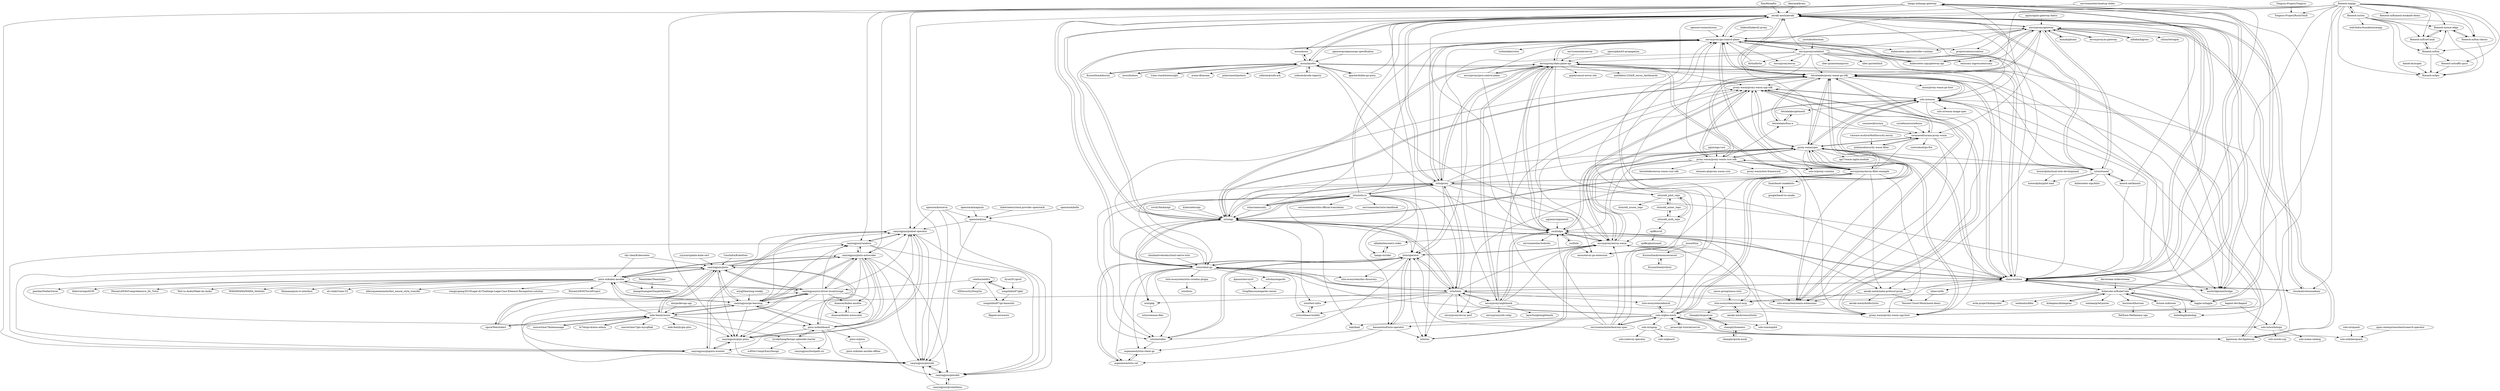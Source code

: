 digraph G {
"kubernetes/cloud-provider-openstack" -> "openstack/zun" ["e"=1]
"kumahq/kuma" -> "envoyproxy/gateway" ["e"=1]
"mosn/mosn" -> "mosn/layotto" ["e"=1]
"sofastack/sofa-registry" -> "mosn/layotto" ["e"=1]
"XiaoMi/naftis" -> "aeraki-mesh/aeraki" ["e"=1]
"fortio/fortio" -> "envoyproxy/go-control-plane" ["e"=1]
"envoyproxy/go-control-plane" -> "envoyproxy/data-plane-api"
"envoyproxy/go-control-plane" -> "tetratelabs/proxy-wasm-go-sdk"
"envoyproxy/go-control-plane" -> "envoyproxy/gateway"
"envoyproxy/go-control-plane" -> "envoyproxy/ratelimit"
"envoyproxy/go-control-plane" -> "aeraki-mesh/aeraki"
"envoyproxy/go-control-plane" -> "istio/proxy"
"envoyproxy/go-control-plane" -> "envoyproxy/envoy-filter-example"
"envoyproxy/go-control-plane" -> "istio/api"
"envoyproxy/go-control-plane" -> "kgateway-dev/kgateway" ["e"=1]
"envoyproxy/go-control-plane" -> "kubernetes-sigs/gateway-api" ["e"=1]
"envoyproxy/go-control-plane" -> "slime-io/slime"
"envoyproxy/go-control-plane" -> "kubernetes-sigs/controller-runtime" ["e"=1]
"envoyproxy/go-control-plane" -> "turbinelabs/rotor" ["e"=1]
"envoyproxy/go-control-plane" -> "envoyproxy/envoy" ["e"=1]
"envoyproxy/go-control-plane" -> "projectcontour/contour" ["e"=1]
"tetratelabs/func-e" -> "tetratelabs/getmesh"
"tetratelabs/func-e" -> "tetratelabs/proxy-wasm-go-sdk"
"tetratelabs/func-e" -> "corazawaf/coraza-proxy-wasm"
"cloudnativebooks/cloud-native-istio" -> "istio/client-go" ["e"=1]
"servicemesher/envoy" -> "envoyproxy/data-plane-api" ["e"=1]
"linkerd/linkerd2-proxy" -> "envoyproxy/go-control-plane" ["e"=1]
"kgateway-dev/kgateway" -> "solo-io/gloo-mesh" ["e"=1]
"kgateway-dev/kgateway" -> "envoyproxy/gateway" ["e"=1]
"kgateway-dev/kgateway" -> "envoyproxy/go-control-plane" ["e"=1]
"solo-io/sqoop" -> "solo-io/envoy-operator"
"solo-io/sqoop" -> "solo-io/kubesquash"
"solo-io/sqoop" -> "solo-io/glooctl"
"solo-io/sqoop" -> "kgateway-dev/kgateway" ["e"=1]
"solo-io/squash" -> "solo-io/kubesquash" ["e"=1]
"yuyicai/update-kube-cert" -> "caoyingjunz/pixiu" ["e"=1]
"solo-io/gloo-mesh" -> "kgateway-dev/kgateway" ["e"=1]
"solo-io/gloo-mesh" -> "solo-io/wasm"
"solo-io/gloo-mesh" -> "javascript-tutorial/server" ["e"=1]
"solo-io/gloo-mesh" -> "solo-io/autopilot"
"solo-io/gloo-mesh" -> "istio-ecosystem/admiral" ["e"=1]
"solo-io/gloo-mesh" -> "solo-io/workshops"
"solo-io/gloo-mesh" -> "servicemeshinterface/smi-spec" ["e"=1]
"solo-io/gloo-mesh" -> "istio/tools"
"solo-io/gloo-mesh" -> "solo-io/sqoop"
"solo-io/gloo-mesh" -> "envoyproxy/go-control-plane"
"solo-io/gloo-mesh" -> "banzaicloud/istio-operator" ["e"=1]
"solo-io/gloo-mesh" -> "envoyproxy/envoy-wasm"
"solo-io/gloo-mesh" -> "kiali/kiali" ["e"=1]
"solo-io/gloo-mesh" -> "istio/client-go"
"solo-io/gloo-mesh" -> "proxy-wasm/spec"
"istio/operator" -> "istio/installer"
"istio/operator" -> "banzaicloud/istio-operator" ["e"=1]
"istio/operator" -> "envoyproxy/envoy-wasm"
"istio/operator" -> "aspenmesh/istio-client-go"
"istio/operator" -> "istio/client-go"
"istio/operator" -> "istio/tools"
"istio/operator" -> "aspenmesh/istio-vet"
"istio/operator" -> "istio/cni"
"istio/operator" -> "istio-ecosystem/dns-discovery"
"servicemeshinterface/smi-spec" -> "cncf/udpa" ["e"=1]
"servicemeshinterface/smi-spec" -> "envoyproxy/envoy-wasm" ["e"=1]
"servicemeshinterface/smi-spec" -> "istio/operator" ["e"=1]
"servicemeshinterface/smi-spec" -> "envoyproxy/go-control-plane" ["e"=1]
"servicemeshinterface/smi-spec" -> "solo-io/gloo-mesh" ["e"=1]
"servicemeshinterface/smi-spec" -> "envoyproxy/data-plane-api" ["e"=1]
"nginx/ngx-rust" -> "proxy-wasm/proxy-wasm-rust-sdk" ["e"=1]
"servicemesher/meetup-slides" -> "aeraki-mesh/aeraki" ["e"=1]
"servicemesher/meetup-slides" -> "slime-io/slime" ["e"=1]
"aspenmesh/istio-client-go" -> "aspenmesh/istio-vet"
"istio/tools" -> "istio/api"
"istio/tools" -> "istio/operator"
"istio/tools" -> "envoyproxy/nighthawk"
"istio/tools" -> "envoyproxy/envoy-wasm"
"istio/tools" -> "istio/client-go"
"istio/tools" -> "istio/proxy"
"istio/tools" -> "istio/cni"
"istio/tools" -> "slime-io/slime"
"istio/tools" -> "envoyproxy/envoy-perf"
"istio/tools" -> "istio/release-builder"
"istio/tools" -> "istio/test-infra"
"istio/tools" -> "istio-ecosystem/wasm-extensions"
"istio/tools" -> "istio-ecosystem/admiral" ["e"=1]
"istio/tools" -> "istio/pkg"
"istio/cni" -> "envoyproxy/envoy-wasm"
"envoyproxy/java-control-plane" -> "envoyproxy/data-plane-api"
"envoyproxy/java-control-plane" -> "cncf/udpa"
"envoyproxy/java-control-plane" -> "envoyproxy/go-control-plane"
"aspenmesh/istio-vet" -> "aspenmesh/istio-client-go"
"aspenmesh/istio-vet" -> "istio/operator"
"envoyproxy/nighthawk" -> "envoyproxy/envoy-perf"
"envoyproxy/nighthawk" -> "cncf/udpa"
"envoyproxy/nighthawk" -> "istio/tools"
"envoyproxy/nighthawk" -> "envoyproxy/envoy-wasm"
"envoyproxy/nighthawk" -> "layer5io/getnighthawk" ["e"=1]
"envoyproxy/nighthawk" -> "proxy-wasm/proxy-wasm-cpp-host"
"envoyproxy/nighthawk" -> "envoyproxy/data-plane-api"
"envoyproxy/nighthawk" -> "envoyproxy/xds-relay"
"envoyproxy/nighthawk" -> "envoyproxy/go-control-plane"
"envoyproxy/nighthawk" -> "proxy-wasm/proxy-wasm-cpp-sdk"
"cncf/udpa" -> "cncf/xds"
"cncf/udpa" -> "envoyproxy/envoy-wasm"
"cncf/udpa" -> "envoyproxy/nighthawk"
"cncf/udpa" -> "alibaba/hessian2-codec"
"cncf/udpa" -> "aeraki-mesh/meta-protocol-proxy"
"cncf/udpa" -> "istio-ecosystem/consul-mcp"
"cncf/udpa" -> "proxy-wasm/spec"
"cncf/udpa" -> "envoyproxy/data-plane-api"
"cncf/udpa" -> "proxy-wasm/proxy-wasm-cpp-sdk"
"cncf/udpa" -> "servicemesher/website" ["e"=1]
"google/bazel-to-cmake" -> "lizan/bazel-cmakelists"
"vmware-archive/ModSecurity-envoy" -> "intel/modsecurity-wasm-filter" ["e"=1]
"champly/homeenv" -> "champly/mcpserver"
"champly/homeenv" -> "champly/quick-mock"
"nginxinc/nginmesh" -> "cncf/udpa" ["e"=1]
"banzaicloud/istio-operator" -> "istio/operator" ["e"=1]
"banzaicloud/istio-operator" -> "aspenmesh/istio-vet" ["e"=1]
"banzaicloud/istio-operator" -> "istio/installer" ["e"=1]
"banzaicloud/istio-operator" -> "istio/cni" ["e"=1]
"istio/installer" -> "istio/operator"
"istio/installer" -> "aspenmesh/istio-client-go"
"envoyproxy/envoy-wasm" -> "solo-io/wasm"
"envoyproxy/envoy-wasm" -> "proxy-wasm/proxy-wasm-cpp-sdk"
"envoyproxy/envoy-wasm" -> "istio/operator"
"envoyproxy/envoy-wasm" -> "istio/cni"
"envoyproxy/envoy-wasm" -> "proxy-wasm/proxy-wasm-cpp-host"
"envoyproxy/envoy-wasm" -> "proxy-wasm/spec"
"envoyproxy/envoy-wasm" -> "cncf/udpa"
"envoyproxy/envoy-wasm" -> "solo-io/autopilot"
"istio/pkg" -> "istio/common-files"
"istio-ecosystem/istio-coredns-plugin" -> "istio/bots"
"champly/quick-mock" -> "champly/homeenv"
"openstack/kolla" -> "openstack/zun" ["e"=1]
"covid19india/api" -> "istio/api" ["e"=1]
"pixiu-io/kubez-ansible" -> "caoyingjunz/csi-driver-localstorage"
"pixiu-io/kubez-ansible" -> "caoyingjunz/pixiu"
"pixiu-io/kubez-ansible" -> "caoyingjunz/pixiu-autoscaler"
"pixiu-io/kubez-ansible" -> "caoyingjunz/go-learning"
"pixiu-io/kubez-ansible" -> "WAMAWAMA/WAMA_Modules" ["e"=1]
"pixiu-io/kubez-ansible" -> "Shiinama/json-to-interface" ["e"=1]
"pixiu-io/kubez-ansible" -> "ali-vilab/Cones-V2" ["e"=1]
"pixiu-io/kubez-ansible" -> "elleryqueenhomels/fast_neural_style_transfer" ["e"=1]
"pixiu-io/kubez-ansible" -> "wangxupeng/2019Legal-AI-Challenge-Legal-Case-Element-Recognition-solution" ["e"=1]
"pixiu-io/kubez-ansible" -> "PeiranLi0930/TorchProject" ["e"=1]
"pixiu-io/kubez-ansible" -> "zhangchuangiie/SimpleMybatis"
"pixiu-io/kubez-ansible" -> "pentilm/StellarSolver" ["e"=1]
"pixiu-io/kubez-ansible" -> "libdriver/mpu9250" ["e"=1]
"pixiu-io/kubez-ansible" -> "PeiranLi0930/Comprehensive_DL_Tutor" ["e"=1]
"pixiu-io/kubez-ansible" -> "Text-to-Audio/Make-An-Audio" ["e"=1]
"openservicemesh/osm" -> "envoyproxy/go-control-plane" ["e"=1]
"kubernetes-sigs/gateway-api" -> "envoyproxy/gateway" ["e"=1]
"kubernetes-sigs/gateway-api" -> "envoyproxy/go-control-plane" ["e"=1]
"liyue201/gostl" -> "songzhibin97/gkit" ["e"=1]
"corazawaf/coraza" -> "corazawaf/coraza-proxy-wasm" ["e"=1]
"Tongsuo-Project/Tongsuo" -> "Tongsuo-Project/RustyVault" ["e"=1]
"openstack/octavia" -> "openstack/zun" ["e"=1]
"openstack/octavia" -> "caoyingjunz/pixiulib" ["e"=1]
"openstack/octavia" -> "caoyingjunz/podset-operator" ["e"=1]
"openstack/octavia" -> "caoyingjunz/pixiukit" ["e"=1]
"apache/dubbo-go-pixiu" -> "aeraki-mesh/aeraki" ["e"=1]
"apache/dubbo-go-pixiu" -> "mosn/layotto" ["e"=1]
"tetratelabs/proxy-wasm-go-sdk" -> "proxy-wasm/spec"
"tetratelabs/proxy-wasm-go-sdk" -> "proxy-wasm/proxy-wasm-rust-sdk"
"tetratelabs/proxy-wasm-go-sdk" -> "aeraki-mesh/aeraki"
"tetratelabs/proxy-wasm-go-sdk" -> "solo-io/wasm"
"tetratelabs/proxy-wasm-go-sdk" -> "corazawaf/coraza-proxy-wasm"
"tetratelabs/proxy-wasm-go-sdk" -> "istio-ecosystem/wasm-extensions"
"tetratelabs/proxy-wasm-go-sdk" -> "slime-io/slime"
"tetratelabs/proxy-wasm-go-sdk" -> "envoyproxy/go-control-plane"
"tetratelabs/proxy-wasm-go-sdk" -> "tetratelabs/func-e"
"tetratelabs/proxy-wasm-go-sdk" -> "envoyproxy/gateway"
"tetratelabs/proxy-wasm-go-sdk" -> "proxy-wasm/proxy-wasm-cpp-sdk"
"tetratelabs/proxy-wasm-go-sdk" -> "mosn/proxy-wasm-go-host"
"tetratelabs/proxy-wasm-go-sdk" -> "proxy-wasm/proxy-wasm-cpp-host"
"tetratelabs/proxy-wasm-go-sdk" -> "istio/api"
"tetratelabs/proxy-wasm-go-sdk" -> "envoyproxy/envoy-filter-example"
"solo-io/wasm" -> "envoyproxy/envoy-wasm"
"solo-io/wasm" -> "tetratelabs/proxy-wasm-go-sdk"
"solo-io/wasm" -> "solo-io/wasm-image-spec"
"solo-io/wasm" -> "proxy-wasm/spec"
"solo-io/wasm" -> "proxy-wasm/proxy-wasm-cpp-sdk"
"solo-io/wasm" -> "istio-ecosystem/wasm-extensions"
"solo-io/wasm" -> "proxy-wasm/proxy-wasm-cpp-host"
"solo-io/wasm" -> "solo-io/gloo-mesh"
"solo-io/wasm" -> "solo-io/workshops"
"solo-io/wasm" -> "tetratelabs/getmesh"
"proxy-wasm/spec" -> "tetratelabs/proxy-wasm-go-sdk"
"proxy-wasm/spec" -> "proxy-wasm/proxy-wasm-rust-sdk"
"proxy-wasm/spec" -> "proxy-wasm/proxy-wasm-cpp-host"
"proxy-wasm/spec" -> "proxy-wasm/proxy-wasm-cpp-sdk"
"proxy-wasm/spec" -> "envoyproxy/envoy-wasm"
"proxy-wasm/spec" -> "istio-ecosystem/wasm-extensions"
"proxy-wasm/spec" -> "corazawaf/coraza-proxy-wasm"
"proxy-wasm/spec" -> "solo-io/wasm"
"proxy-wasm/spec" -> "solo-io/proxy-runtime"
"proxy-wasm/spec" -> "api7/wasm-nginx-module" ["e"=1]
"proxy-wasm/spec" -> "cncf/udpa"
"proxy-wasm/spec" -> "mosn/envoy-go-extension"
"proxy-wasm/spec" -> "slime-io/slime"
"proxy-wasm/spec" -> "envoyproxy/envoy-filter-example"
"proxy-wasm/spec" -> "istio/api"
"openstack/magnum" -> "openstack/zun" ["e"=1]
"cloudnativeto/academy" -> "aeraki-mesh/aeraki" ["e"=1]
"cloudnativeto/academy" -> "slime-io/slime" ["e"=1]
"solo-io/workshops" -> "solo-io/solo-cop"
"solo-io/workshops" -> "solo-io/aoa-catalog"
"istio-ecosystem/admiral" -> "aeraki-mesh/aeraki" ["e"=1]
"istio-ecosystem/admiral" -> "solo-io/gloo-mesh" ["e"=1]
"istio/client-go" -> "istio/api"
"istio/client-go" -> "istio/operator"
"istio/client-go" -> "aspenmesh/istio-client-go"
"istio/client-go" -> "istio/pkg"
"istio/client-go" -> "istio/installer"
"istio/client-go" -> "istio-ecosystem/istio-coredns-plugin"
"istio/client-go" -> "istio/tools"
"istio/client-go" -> "istio-ecosystem/dns-discovery"
"istio/client-go" -> "tetratelabs/proxy-wasm-go-sdk"
"istio/client-go" -> "aspenmesh/istio-vet"
"istio/client-go" -> "nitishm/engarde"
"istio/client-go" -> "istio-ecosystem/wasm-extensions"
"istio/client-go" -> "slime-io/slime"
"istio/client-go" -> "aeraki-mesh/aeraki"
"istio/client-go" -> "istio/release-builder"
"proxy-wasm/proxy-wasm-rust-sdk" -> "proxy-wasm/spec"
"proxy-wasm/proxy-wasm-rust-sdk" -> "proxy-wasm/proxy-wasm-cpp-sdk"
"proxy-wasm/proxy-wasm-rust-sdk" -> "tetratelabs/proxy-wasm-go-sdk"
"proxy-wasm/proxy-wasm-rust-sdk" -> "proxy-wasm/proxy-wasm-cpp-host"
"proxy-wasm/proxy-wasm-rust-sdk" -> "istio/ztunnel"
"proxy-wasm/proxy-wasm-rust-sdk" -> "envoyproxy/envoy-wasm"
"proxy-wasm/proxy-wasm-rust-sdk" -> "istio-ecosystem/wasm-extensions"
"proxy-wasm/proxy-wasm-rust-sdk" -> "tetratelabs/envoy-wasm-rust-sdk"
"proxy-wasm/proxy-wasm-rust-sdk" -> "otomato-gh/proxy-wasm-rust"
"proxy-wasm/proxy-wasm-rust-sdk" -> "proxy-wasm/test-framework"
"proxy-wasm/proxy-wasm-rust-sdk" -> "solo-io/proxy-runtime"
"proxy-wasm/proxy-wasm-rust-sdk" -> "cncf/udpa"
"proxy-wasm/proxy-wasm-rust-sdk" -> "envoyproxy/envoy-filter-example"
"proxy-wasm/proxy-wasm-rust-sdk" -> "tetratelabs/func-e"
"proxy-wasm/proxy-wasm-rust-sdk" -> "envoyproxy/go-control-plane"
"proxy-wasm/proxy-wasm-cpp-host" -> "proxy-wasm/proxy-wasm-cpp-sdk"
"proxy-wasm/proxy-wasm-cpp-host" -> "proxy-wasm/spec"
"istio/release-builder" -> "istio/test-infra"
"proxy-wasm/proxy-wasm-cpp-sdk" -> "proxy-wasm/proxy-wasm-cpp-host"
"proxy-wasm/proxy-wasm-cpp-sdk" -> "envoyproxy/envoy-wasm"
"proxy-wasm/proxy-wasm-cpp-sdk" -> "proxy-wasm/spec"
"proxy-wasm/proxy-wasm-cpp-sdk" -> "istio-ecosystem/wasm-extensions"
"proxy-wasm/proxy-wasm-cpp-sdk" -> "proxy-wasm/proxy-wasm-rust-sdk"
"proxy-wasm/proxy-wasm-cpp-sdk" -> "solo-io/wasm"
"istio-ecosystem/wasm-extensions" -> "proxy-wasm/proxy-wasm-cpp-sdk"
"caoyingjunz/pixiukit" -> "caoyingjunz/pixiulib"
"caoyingjunz/pixiukit" -> "caoyingjunz/prometheus"
"nitishm/engarde" -> "GregHanson/engarde-viewer"
"nacos-group/nacos-istio" -> "istio-ecosystem/consul-mcp"
"champly/mcpserver" -> "champly/homeenv"
"kubecube-io/KubeCube" -> "loggie-io/loggie" ["e"=1]
"kubecube-io/KubeCube" -> "hango-io/hango-gateway"
"kubecube-io/KubeCube" -> "kubediag/kubediag"
"kubecube-io/KubeCube" -> "slime-io/slime"
"kubecube-io/KubeCube" -> "kubegems/kubegems" ["e"=1]
"kubecube-io/KubeCube" -> "weilaaa/grief-porter"
"kubecube-io/KubeCube" -> "erda-project/kubeprober" ["e"=1]
"kubecube-io/KubeCube" -> "kstone-io/kstone" ["e"=1]
"kubecube-io/KubeCube" -> "caoyingjunz/go-learning"
"kubecube-io/KubeCube" -> "horizoncd/horizon"
"kubecube-io/KubeCube" -> "weibaohui/k8m" ["e"=1]
"tkestack/kvass" -> "aeraki-mesh/aeraki" ["e"=1]
"slime-io/slime" -> "aeraki-mesh/aeraki"
"slime-io/slime" -> "hango-io/hango-gateway"
"slime-io/slime" -> "tetratelabs/proxy-wasm-go-sdk"
"slime-io/slime" -> "aeraki-mesh/meta-protocol-proxy"
"slime-io/slime" -> "istio-ecosystem/consul-mcp"
"slime-io/slime" -> "merbridge/merbridge" ["e"=1]
"slime-io/slime" -> "istio/api"
"slime-io/slime" -> "slime-io/i9s"
"slime-io/slime" -> "kubecube-io/KubeCube"
"slime-io/slime" -> "cncf/udpa"
"slime-io/slime" -> "cloudnativeto/academy" ["e"=1]
"slime-io/slime" -> "proxy-wasm/spec"
"slime-io/slime" -> "solo-io/wasm"
"slime-io/slime" -> "istio/tools"
"slime-io/slime" -> "envoyproxy/data-plane-api"
"dnsjia/devops-api" -> "aide-family/moon" ["e"=1]
"caoyingjunz/csi-driver-localstorage" -> "pixiu-io/kubez-ansible"
"caoyingjunz/csi-driver-localstorage" -> "caoyingjunz/pixiu"
"caoyingjunz/csi-driver-localstorage" -> "caoyingjunz/pixiu-autoscaler"
"caoyingjunz/csi-driver-localstorage" -> "caoyingjunz/go-learning"
"caoyingjunz/csi-driver-localstorage" -> "pixiu-io/dashboard"
"caoyingjunz/csi-driver-localstorage" -> "caoyingjunz/rainbow"
"caoyingjunz/csi-driver-localstorage" -> "aide-family/moon"
"caoyingjunz/csi-driver-localstorage" -> "duancaz/kubez-autoscaler"
"caoyingjunz/csi-driver-localstorage" -> "caoyingjunz/podset-operator"
"caoyingjunz/csi-driver-localstorage" -> "duancaz/kubez-ansible"
"caoyingjunz/csi-driver-localstorage" -> "caoyingjunz/grpc-pixiu"
"songzhibin97/gkit" -> "songzhibin97/go-baseutils"
"songzhibin97/gkit" -> "selefra/selefra"
"caoyingjunz/podset-operator" -> "caoyingjunz/pixiulib"
"caoyingjunz/podset-operator" -> "caoyingjunz/pixiukit"
"caoyingjunz/podset-operator" -> "caoyingjunz/gopixiu-eventer"
"caoyingjunz/podset-operator" -> "caoyingjunz/grpc-pixiu"
"caoyingjunz/podset-operator" -> "caoyingjunz/rainbow"
"eryajf/learning-weekly" -> "caoyingjunz/go-learning" ["e"=1]
"caoyingjunz/go-learning" -> "caoyingjunz/pixiu"
"caoyingjunz/go-learning" -> "caoyingjunz/pixiu-autoscaler"
"caoyingjunz/go-learning" -> "caoyingjunz/csi-driver-localstorage"
"caoyingjunz/go-learning" -> "pixiu-io/dashboard"
"caoyingjunz/go-learning" -> "caoyingjunz/podset-operator"
"caoyingjunz/go-learning" -> "pixiu-io/kubez-ansible"
"caoyingjunz/go-learning" -> "caoyingjunz/rainbow"
"caoyingjunz/go-learning" -> "caoyingjunz/grpc-pixiu"
"caoyingjunz/go-learning" -> "caoyingjunz/pixiulib"
"caoyingjunz/go-learning" -> "aide-family/moon"
"caoyingjunz/go-learning" -> "caoyingjunz/gopixiu-eventer"
"caoyingjunz/go-learning" -> "caoyingjunz/pixiukit"
"caoyingjunz/pixiu-autoscaler" -> "caoyingjunz/rainbow"
"caoyingjunz/pixiu-autoscaler" -> "caoyingjunz/csi-driver-localstorage"
"caoyingjunz/pixiu-autoscaler" -> "caoyingjunz/go-learning"
"caoyingjunz/pixiu-autoscaler" -> "caoyingjunz/podset-operator"
"caoyingjunz/pixiu-autoscaler" -> "duancaz/kubez-autoscaler"
"caoyingjunz/pixiu-autoscaler" -> "caoyingjunz/pixiu"
"caoyingjunz/pixiu-autoscaler" -> "duancaz/kubez-ansible"
"caoyingjunz/pixiu-autoscaler" -> "caoyingjunz/pixiulib"
"caoyingjunz/pixiu-autoscaler" -> "pixiu-io/kubez-ansible"
"caoyingjunz/pixiu-autoscaler" -> "pixiu-io/dashboard"
"caoyingjunz/pixiu-autoscaler" -> "caoyingjunz/grpc-pixiu"
"caoyingjunz/pixiu-autoscaler" -> "caoyingjunz/pixiukit"
"hango-io/hango-gateway" -> "slime-io/slime"
"hango-io/hango-gateway" -> "kubecube-io/KubeCube"
"hango-io/hango-gateway" -> "aeraki-mesh/aeraki"
"hango-io/hango-gateway" -> "caoyingjunz/pixiulib"
"hango-io/hango-gateway" -> "hango-io/rider"
"hango-io/hango-gateway" -> "caoyingjunz/podset-operator"
"hango-io/hango-gateway" -> "caoyingjunz/pixiu-autoscaler"
"hango-io/hango-gateway" -> "caoyingjunz/gopixiu-eventer"
"hango-io/hango-gateway" -> "loggie-io/loggie" ["e"=1]
"hango-io/hango-gateway" -> "caoyingjunz/grpc-pixiu"
"hango-io/hango-gateway" -> "caoyingjunz/rainbow"
"hango-io/hango-gateway" -> "kubediag/kubediag"
"hango-io/hango-gateway" -> "solo-io/wasm"
"caoyingjunz/pixiulib" -> "caoyingjunz/pixiukit"
"mosn/layotto" -> "mosn/mosn" ["e"=1]
"mosn/layotto" -> "aeraki-mesh/aeraki"
"mosn/layotto" -> "slime-io/slime"
"mosn/layotto" -> "KusionStack/kusion" ["e"=1]
"mosn/layotto" -> "cncf/udpa"
"mosn/layotto" -> "merbridge/merbridge" ["e"=1]
"mosn/layotto" -> "mosn/holmes" ["e"=1]
"mosn/layotto" -> "tetratelabs/proxy-wasm-go-sdk"
"mosn/layotto" -> "apache/dubbo-go-pixiu" ["e"=1]
"mosn/layotto" -> "sofastack/sofa-registry" ["e"=1]
"mosn/layotto" -> "traas-stack/holoinsight" ["e"=1]
"mosn/layotto" -> "arana-db/arana" ["e"=1]
"mosn/layotto" -> "polarismesh/polaris" ["e"=1]
"mosn/layotto" -> "sofastack/sofa-ark" ["e"=1]
"mosn/layotto" -> "mosn/envoy-go-extension"
"flomesh-io/pipy" -> "flomesh-io/osm-edge"
"flomesh-io/pipy" -> "flomesh-io/ztm"
"flomesh-io/pipy" -> "flomesh-io/fsm"
"flomesh-io/pipy" -> "flomesh-io/fgw"
"flomesh-io/pipy" -> "flomesh-io/fsm-classic"
"flomesh-io/pipy" -> "flomesh-io/ErieCanal"
"flomesh-io/pipy" -> "flomesh-io/traffic-guru"
"flomesh-io/pipy" -> "aeraki-mesh/aeraki"
"flomesh-io/pipy" -> "cloudnativeto/academy" ["e"=1]
"flomesh-io/pipy" -> "flomesh-io/flomesh-bookinfo-demo"
"flomesh-io/pipy" -> "Tongsuo-Project/RustyVault"
"flomesh-io/pipy" -> "proxy-wasm/spec"
"flomesh-io/pipy" -> "tetratelabs/proxy-wasm-go-sdk"
"flomesh-io/pipy" -> "slime-io/slime"
"flomesh-io/pipy" -> "merbridge/merbridge" ["e"=1]
"aeraki-mesh/aeraki" -> "slime-io/slime"
"aeraki-mesh/aeraki" -> "aeraki-mesh/meta-protocol-proxy"
"aeraki-mesh/aeraki" -> "tetratelabs/proxy-wasm-go-sdk"
"aeraki-mesh/aeraki" -> "merbridge/merbridge" ["e"=1]
"aeraki-mesh/aeraki" -> "cloudnativeto/academy" ["e"=1]
"aeraki-mesh/aeraki" -> "mosn/layotto"
"aeraki-mesh/aeraki" -> "mosn/mosn" ["e"=1]
"aeraki-mesh/aeraki" -> "envoyproxy/go-control-plane"
"aeraki-mesh/aeraki" -> "cncf/udpa"
"aeraki-mesh/aeraki" -> "istio/api"
"aeraki-mesh/aeraki" -> "istio/proxy"
"aeraki-mesh/aeraki" -> "solo-io/wasm"
"aeraki-mesh/aeraki" -> "istio/ztunnel"
"aeraki-mesh/aeraki" -> "envoyproxy/gateway"
"aeraki-mesh/aeraki" -> "istio/client-go"
"curiefense/curiefense" -> "corazawaf/coraza-proxy-wasm" ["e"=1]
"mosn/holmes" -> "mosn/layotto" ["e"=1]
"tetratelabs/getmesh" -> "tetratelabs/func-e"
"duancaz/kubez-autoscaler" -> "duancaz/kubez-ansible"
"duancaz/kubez-ansible" -> "duancaz/kubez-autoscaler"
"howardjohn/local-istio-development" -> "howardjohn/pilot-load"
"daniel-dx/ncgen" -> "flomesh-io/fgw"
"cncf/xds" -> "cncf/udpa"
"cncf/xds" -> "mosn/envoy-go-extension"
"aeraki-mesh/meta-protocol-proxy" -> "istio-ecosystem/consul-mcp"
"aeraki-mesh/meta-protocol-proxy" -> "aeraki-mesh/dubbo2istio"
"aeraki-mesh/meta-protocol-proxy" -> "Tencent-Cloud-Mesh/mesh-demo"
"djannot/envoyctl" -> "GregHanson/engarde-viewer"
"istio-ecosystem/consul-mcp" -> "champly/mcpserver"
"istio-ecosystem/consul-mcp" -> "aeraki-mesh/consul2istio"
"alibaba/hessian2-codec" -> "hango-io/rider"
"hango-io/rider" -> "alibaba/hessian2-codec"
"aeraki-mesh/consul2istio" -> "istio-ecosystem/consul-mcp"
"caoyingjunz/prometheus" -> "caoyingjunz/pixiukit"
"caoyingjunz/prometheus" -> "caoyingjunz/pixiulib"
"cby-chen/Kubernetes" -> "pixiu-io/kubez-ansible" ["e"=1]
"cby-chen/Kubernetes" -> "caoyingjunz/pixiu" ["e"=1]
"envoyproxy/gateway" -> "kubernetes-sigs/gateway-api" ["e"=1]
"envoyproxy/gateway" -> "envoyproxy/go-control-plane"
"envoyproxy/gateway" -> "tetratelabs/proxy-wasm-go-sdk"
"envoyproxy/gateway" -> "envoyproxy/ai-gateway" ["e"=1]
"envoyproxy/gateway" -> "kgateway-dev/kgateway" ["e"=1]
"envoyproxy/gateway" -> "aeraki-mesh/aeraki"
"envoyproxy/gateway" -> "istio/ztunnel"
"envoyproxy/gateway" -> "projectcontour/contour" ["e"=1]
"envoyproxy/gateway" -> "kumahq/kuma" ["e"=1]
"envoyproxy/gateway" -> "merbridge/merbridge" ["e"=1]
"envoyproxy/gateway" -> "alibaba/higress" ["e"=1]
"envoyproxy/gateway" -> "kubernetes-sigs/controller-runtime" ["e"=1]
"envoyproxy/gateway" -> "emissary-ingress/emissary" ["e"=1]
"envoyproxy/gateway" -> "corazawaf/coraza-proxy-wasm"
"envoyproxy/gateway" -> "cilium/tetragon" ["e"=1]
"opensergo/opensergo-specification" -> "mosn/layotto" ["e"=1]
"loggie-io/loggie" -> "kubecube-io/KubeCube" ["e"=1]
"loggie-io/loggie" -> "slime-io/slime" ["e"=1]
"loggie-io/loggie" -> "hango-io/hango-gateway" ["e"=1]
"kstone-io/kstone" -> "kubediag/kubediag" ["e"=1]
"kstone-io/kstone" -> "kubecube-io/KubeCube" ["e"=1]
"devstream-io/devstream" -> "kubecube-io/KubeCube" ["e"=1]
"nginx/nginx-gateway-fabric" -> "envoyproxy/gateway" ["e"=1]
"kubegems/kubegems" -> "kubecube-io/KubeCube" ["e"=1]
"horizoncd/horizon" -> "NetEase-Media/easy-ngo" ["e"=1]
"caoyingjunz/rainbow" -> "caoyingjunz/pixiulib"
"caoyingjunz/rainbow" -> "caoyingjunz/podset-operator"
"caoyingjunz/rainbow" -> "caoyingjunz/pixiu-autoscaler"
"caoyingjunz/rainbow" -> "caoyingjunz/pixiukit"
"caoyingjunz/rainbow" -> "caoyingjunz/gopixiu-eventer"
"caoyingjunz/gopixiu-eventer" -> "caoyingjunz/grpc-pixiu"
"caoyingjunz/gopixiu-eventer" -> "caoyingjunz/pixiulib"
"caoyingjunz/gopixiu-eventer" -> "caoyingjunz/podset-operator"
"KusionStack/kusion" -> "mosn/layotto" ["e"=1]
"merbridge/merbridge" -> "aeraki-mesh/aeraki" ["e"=1]
"flomesh-io/fsm-classic" -> "flomesh-io/osm-edge"
"flomesh-io/fsm-classic" -> "flomesh-io/fgw"
"flomesh-io/osm-edge" -> "flomesh-io/fsm-classic"
"flomesh-io/osm-edge" -> "flomesh-io/ErieCanal"
"flomesh-io/osm-edge" -> "flomesh-io/fgw"
"corazawaf/coraza-proxy-wasm" -> "intel/modsecurity-wasm-filter"
"corazawaf/coraza-proxy-wasm" -> "tetratelabs/proxy-wasm-go-sdk"
"corazawaf/coraza-proxy-wasm" -> "istio-ecosystem/wasm-extensions"
"corazawaf/coraza-proxy-wasm" -> "proxy-wasm/spec"
"corazawaf/coraza-proxy-wasm" -> "proxy-wasm/proxy-wasm-cpp-host"
"corazawaf/coraza-proxy-wasm" -> "proxy-wasm/proxy-wasm-cpp-sdk"
"corazawaf/coraza-proxy-wasm" -> "coreruleset/go-ftw" ["e"=1]
"intel/modsecurity-wasm-filter" -> "corazawaf/coraza-proxy-wasm"
"alibaba/higress" -> "envoyproxy/gateway" ["e"=1]
"caoyingjunz/pixiu" -> "caoyingjunz/csi-driver-localstorage"
"caoyingjunz/pixiu" -> "pixiu-io/kubez-ansible"
"caoyingjunz/pixiu" -> "caoyingjunz/go-learning"
"caoyingjunz/pixiu" -> "caoyingjunz/pixiu-autoscaler"
"caoyingjunz/pixiu" -> "pixiu-io/dashboard"
"caoyingjunz/pixiu" -> "caoyingjunz/rainbow"
"caoyingjunz/pixiu" -> "aide-family/moon"
"caoyingjunz/pixiu" -> "caoyingjunz/podset-operator"
"caoyingjunz/pixiu" -> "caoyingjunz/grpc-pixiu"
"caoyingjunz/pixiu" -> "opsre/WatchAlert" ["e"=1]
"caoyingjunz/pixiu" -> "caoyingjunz/gopixiu-eventer"
"noovertime7/kubemanage" -> "aide-family/moon" ["e"=1]
"noovertime7/kubemanage" -> "caoyingjunz/pixiu" ["e"=1]
"youtube/doorman" -> "envoyproxy/ratelimit" ["e"=1]
"istio/ztunnel" -> "proxy-wasm/proxy-wasm-rust-sdk"
"istio/ztunnel" -> "howardjohn/pilot-load"
"istio/ztunnel" -> "tetratelabs/proxy-wasm-go-sdk"
"istio/ztunnel" -> "merbridge/merbridge" ["e"=1]
"istio/ztunnel" -> "aeraki-mesh/aeraki"
"istio/ztunnel" -> "kmesh-net/kmesh" ["e"=1]
"istio/ztunnel" -> "envoyproxy/gateway"
"istio/ztunnel" -> "slime-io/slime"
"istio/ztunnel" -> "proxy-wasm/spec"
"istio/ztunnel" -> "kubernetes-sigs/blixt" ["e"=1]
"istio/ztunnel" -> "solo-io/wasm"
"pixiu-io/dashboard" -> "caoyingjunz/grpc-pixiu"
"pixiu-io/dashboard" -> "caoyingjunz/pixiu"
"pixiu-io/dashboard" -> "caoyingjunz/gopixiu-eventer"
"pixiu-io/dashboard" -> "caoyingjunz/hostpath-csi"
"pixiu-io/dashboard" -> "caoyingjunz/go-learning"
"pixiu-io/dashboard" -> "caoyingjunz/podset-operator"
"pixiu-io/dashboard" -> "tyvekzhang/fastapi-sqlmodel-starter"
"pixiu-io/dashboard" -> "caoyingjunz/pixiulib"
"pixiu-io/dashboard" -> "pixiu-io/pixiu"
"pixiu-io/dashboard" -> "caoyingjunz/pixiu-autoscaler"
"caoyingjunz/grpc-pixiu" -> "caoyingjunz/gopixiu-eventer"
"caoyingjunz/grpc-pixiu" -> "caoyingjunz/pixiulib"
"caoyingjunz/grpc-pixiu" -> "caoyingjunz/podset-operator"
"traas-stack/holoinsight" -> "mosn/layotto" ["e"=1]
"flomesh-io/ErieCanal" -> "flomesh-io/osm-edge"
"flomesh-io/ErieCanal" -> "flomesh-io/fsm"
"openstack/zun" -> "caoyingjunz/pixiukit"
"openstack/zun" -> "caoyingjunz/pixiulib"
"openstack/zun" -> "caoyingjunz/podset-operator"
"songzhibin97/go-baseutils" -> "flipped-aurora/ws"
"slime-io/i9s" -> "Tencent-Cloud-Mesh/mesh-demo"
"flomesh-io/traffic-guru" -> "flomesh-io/fgw"
"aide-family/moon" -> "caoyingjunz/pixiu"
"aide-family/moon" -> "caoyingjunz/csi-driver-localstorage"
"aide-family/moon" -> "opsre/WatchAlert" ["e"=1]
"aide-family/moon" -> "caoyingjunz/go-learning"
"aide-family/moon" -> "aide-family/gin-plus"
"aide-family/moon" -> "pixiu-io/dashboard"
"aide-family/moon" -> "tyvekzhang/fastapi-sqlmodel-starter"
"aide-family/moon" -> "noovertime7/kubemanage" ["e"=1]
"aide-family/moon" -> "pixiu-io/kubez-ansible"
"aide-family/moon" -> "tx7do/go-kratos-admin" ["e"=1]
"aide-family/moon" -> "noovertime7/gin-mysqlbak" ["e"=1]
"aide-family/moon" -> "caoyingjunz/grpc-pixiu"
"javascript-tutorial/server" -> "solo-io/gloo-mesh" ["e"=1]
"selefra/selefra" -> "selefra/selefra"
"selefra/selefra" -> "songzhibin97/gkit"
"selefra/selefra" -> "songzhibin97/go-baseutils"
"selefra/selefra" -> "caoyingjunz/csi-driver-localstorage"
"selefra/selefra" -> "HXSecurity/DongTai" ["e"=1]
"kmesh-net/kmesh" -> "istio/ztunnel" ["e"=1]
"kmesh-net/kmesh" -> "slime-io/slime" ["e"=1]
"kmesh-net/kmesh" -> "aeraki-mesh/aeraki" ["e"=1]
"openzipkin/b3-propagation" -> "envoyproxy/data-plane-api" ["e"=1]
"tx7do/go-kratos-admin" -> "aide-family/moon" ["e"=1]
"pixiu-io/pixiu" -> "pixiu-io/kubez-ansible-offline"
"flomesh-io/fsm" -> "flomesh-io/fgw"
"flomesh-io/fsm" -> "flomesh-io/osm-edge"
"flomesh-io/fsm" -> "flomesh-io/ErieCanal"
"flomesh-io/fsm" -> "flomesh-io/traffic-guru"
"KusionStack/rollout" -> "KusionStack/resourceconsist"
"Teamlinker/Teamlinker" -> "zhangchuangiie/SimpleMybatis" ["e"=1]
"opsre/WatchAlert" -> "aide-family/moon" ["e"=1]
"opsre/WatchAlert" -> "caoyingjunz/pixiu" ["e"=1]
"opsre/WatchAlert" -> "caoyingjunz/csi-driver-localstorage" ["e"=1]
"istio/proxy" -> "istio/api"
"istio/proxy" -> "envoyproxy/data-plane-api"
"istio/proxy" -> "envoyproxy/envoy-filter-example"
"istio/proxy" -> "envoyproxy/go-control-plane"
"istio/proxy" -> "istio/tools"
"istio/proxy" -> "aeraki-mesh/aeraki"
"istio/proxy" -> "istio/istio.io"
"istio/proxy" -> "envoyproxy/envoy-wasm"
"istio/proxy" -> "istio/client-go"
"istio/proxy" -> "istio/operator"
"istio/proxy" -> "proxy-wasm/proxy-wasm-cpp-sdk"
"istio/proxy" -> "istio/installer"
"istio/proxy" -> "proxy-wasm/spec"
"istio/proxy" -> "slime-io/slime"
"istio/proxy" -> "istio/old_pilot_repo"
"upmc-enterprises/elasticsearch-operator" -> "solo-io/kubesquash" ["e"=1]
"mosn/htnn" -> "mosn/envoy-go-extension"
"mosn/htnn" -> "KusionStack/resourceconsist"
"istio/api" -> "istio/proxy"
"istio/api" -> "istio/client-go"
"istio/api" -> "envoyproxy/data-plane-api"
"istio/api" -> "istio/tools"
"istio/api" -> "istio/istio.io"
"istio/api" -> "slime-io/slime"
"istio/api" -> "istio/installer"
"istio/api" -> "istio/operator"
"istio/api" -> "cncf/udpa"
"istio/api" -> "aeraki-mesh/aeraki"
"istio/api" -> "tetratelabs/proxy-wasm-go-sdk"
"istio/api" -> "envoyproxy/envoy-filter-example"
"istio/api" -> "istio/test-infra"
"istio/api" -> "envoyproxy/go-control-plane"
"istio/api" -> "istio/pkg"
"flomesh-io/ztm" -> "flomesh-io/pipy"
"flomesh-io/ztm" -> "flomesh-io/fsm-classic"
"flomesh-io/ztm" -> "flomesh-io/fsm"
"flomesh-io/ztm" -> "web3infra-foundation/mega"
"flomesh-io/ztm" -> "flomesh-io/fgw"
"flomesh-io/ztm" -> "flomesh-io/osm-edge"
"flomesh-io/ztm" -> "flomesh-io/ErieCanal"
"istio/test-infra" -> "istio/release-builder"
"tyvekzhang/fastapi-sqlmodel-starter" -> "pixiu-io/dashboard"
"tyvekzhang/fastapi-sqlmodel-starter" -> "scRNA-Compt/EasyDesign"
"tyvekzhang/fastapi-sqlmodel-starter" -> "caoyingjunz/hostpath-csi"
"istio/old_pilot_repo" -> "istio/old_mixer_repo"
"istio/old_pilot_repo" -> "istio/old_auth_repo"
"istio/old_pilot_repo" -> "istio/old_issues_repo"
"istio/old_mixer_repo" -> "istio/old_pilot_repo"
"istio/old_mixer_repo" -> "istio/old_auth_repo"
"KusionStack/resourceconsist" -> "KusionStack/rollout"
"envoyproxy/ratelimit" -> "envoyproxy/go-control-plane"
"envoyproxy/ratelimit" -> "aeraki-mesh/aeraki"
"envoyproxy/ratelimit" -> "envoyproxy/data-plane-api"
"envoyproxy/ratelimit" -> "tetratelabs/proxy-wasm-go-sdk"
"envoyproxy/ratelimit" -> "envoyproxy/gateway"
"envoyproxy/ratelimit" -> "emissary-ingress/emissary" ["e"=1]
"envoyproxy/ratelimit" -> "fortio/fortio" ["e"=1]
"envoyproxy/ratelimit" -> "uber-go/automaxprocs" ["e"=1]
"envoyproxy/ratelimit" -> "kgateway-dev/kgateway" ["e"=1]
"envoyproxy/ratelimit" -> "envoyproxy/envoy" ["e"=1]
"envoyproxy/ratelimit" -> "kubernetes-sigs/gateway-api" ["e"=1]
"envoyproxy/ratelimit" -> "uber-go/ratelimit" ["e"=1]
"envoyproxy/ratelimit" -> "istio/proxy"
"envoyproxy/ratelimit" -> "servicemeshinterface/smi-spec" ["e"=1]
"envoyproxy/ratelimit" -> "slime-io/slime"
"istio/istio.io" -> "istio/api"
"istio/istio.io" -> "istio/proxy"
"istio/istio.io" -> "istio/operator"
"istio/istio.io" -> "kiali/kiali" ["e"=1]
"istio/istio.io" -> "istio/tools"
"istio/istio.io" -> "istio/client-go"
"istio/istio.io" -> "istio/community" ["e"=1]
"istio/istio.io" -> "istio/installer"
"istio/istio.io" -> "servicemesher/istio-official-translation" ["e"=1]
"istio/istio.io" -> "servicemesher/istio-handbook" ["e"=1]
"istio/istio.io" -> "banzaicloud/istio-operator" ["e"=1]
"istio/istio.io" -> "merbridge/merbridge" ["e"=1]
"istio/istio.io" -> "envoyproxy/go-control-plane"
"istio/istio.io" -> "aeraki-mesh/aeraki"
"istio/istio.io" -> "istio/cni"
"istio/old_auth_repo" -> "istio/old_pilot_repo"
"istio/old_auth_repo" -> "istio/old_mixer_repo"
"istio/old_auth_repo" -> "spiffe/svid"
"CassInfra/KubeDoor" -> "caoyingjunz/pixiu" ["e"=1]
"envoyproxy/ai-gateway" -> "envoyproxy/gateway" ["e"=1]
"lizan/bazel-cmakelists" -> "google/bazel-to-cmake"
"envoyproxy/envoy-filter-example" -> "envoyproxy/envoy-perf"
"envoyproxy/envoy-filter-example" -> "proxy-wasm/proxy-wasm-cpp-host"
"envoyproxy/envoy-filter-example" -> "envoyproxy/data-plane-api"
"envoyproxy/envoy-filter-example" -> "proxy-wasm/proxy-wasm-cpp-sdk"
"envoyproxy/envoy-filter-example" -> "istio-ecosystem/wasm-extensions"
"envoyproxy/envoy-filter-example" -> "istio/proxy"
"envoyproxy/envoy-filter-example" -> "lizan/bazel-cmakelists"
"envoyproxy/envoy-filter-example" -> "aeraki-mesh/meta-protocol-proxy"
"envoyproxy/envoy-filter-example" -> "tetratelabs/proxy-wasm-go-sdk"
"envoyproxy/envoy-filter-example" -> "istio/api"
"envoyproxy/envoy-filter-example" -> "proxy-wasm/spec"
"envoyproxy/envoy-filter-example" -> "envoyproxy/go-control-plane"
"envoyproxy/envoy-filter-example" -> "corazawaf/coraza-proxy-wasm"
"istio/community" -> "istio/istio.io" ["e"=1]
"istio/community" -> "istio/proxy" ["e"=1]
"istio/community" -> "istio/api" ["e"=1]
"istio/community" -> "envoyproxy/go-control-plane" ["e"=1]
"kubernetes/api" -> "istio/api" ["e"=1]
"envoyproxy/data-plane-api" -> "envoyproxy/go-control-plane"
"envoyproxy/data-plane-api" -> "istio/api"
"envoyproxy/data-plane-api" -> "envoyproxy/java-control-plane"
"envoyproxy/data-plane-api" -> "istio/proxy"
"envoyproxy/data-plane-api" -> "envoyproxy/envoy-filter-example"
"envoyproxy/data-plane-api" -> "cncf/udpa"
"envoyproxy/data-plane-api" -> "envoyproxy/envoy-wasm"
"envoyproxy/data-plane-api" -> "slime-io/slime"
"envoyproxy/data-plane-api" -> "proxy-wasm/proxy-wasm-cpp-sdk"
"envoyproxy/data-plane-api" -> "gojek/consul-envoy-xds" ["e"=1]
"envoyproxy/data-plane-api" -> "envoyproxy/nighthawk"
"envoyproxy/data-plane-api" -> "tetratelabs/proxy-wasm-go-sdk"
"envoyproxy/data-plane-api" -> "istio/operator"
"envoyproxy/data-plane-api" -> "mattklein123/lyft_envoy_dashboards"
"envoyproxy/data-plane-api" -> "istio/old_pilot_repo"
"kagent-dev/kagent" -> "solo-io/gloo-mesh" ["e"=1]
"kagent-dev/kagent" -> "solo-io/workshops" ["e"=1]
"spiffe/svid" -> "spiffe/ghostunnel"
"kubernetes/cloud-provider-openstack" ["l"="1.194,15.042", "c"=857]
"openstack/zun" ["l"="6.335,-11.081"]
"kumahq/kuma" ["l"="7.93,-8.97", "c"=14]
"envoyproxy/gateway" ["l"="6.518,-10.886"]
"mosn/mosn" ["l"="3.387,-8.626", "c"=0]
"mosn/layotto" ["l"="6.425,-10.958"]
"sofastack/sofa-registry" ["l"="-3.13,11.991", "c"=15]
"XiaoMi/naftis" ["l"="8.005,-9.48", "c"=14]
"aeraki-mesh/aeraki" ["l"="6.469,-10.924"]
"fortio/fortio" ["l"="7.877,-8.987", "c"=14]
"envoyproxy/go-control-plane" ["l"="6.458,-10.905"]
"envoyproxy/data-plane-api" ["l"="6.435,-10.911"]
"tetratelabs/proxy-wasm-go-sdk" ["l"="6.501,-10.926"]
"envoyproxy/ratelimit" ["l"="6.413,-10.883"]
"istio/proxy" ["l"="6.452,-10.882"]
"envoyproxy/envoy-filter-example" ["l"="6.475,-10.942"]
"istio/api" ["l"="6.474,-10.894"]
"kgateway-dev/kgateway" ["l"="7.972,-8.893", "c"=14]
"kubernetes-sigs/gateway-api" ["l"="7.978,-9.201", "c"=14]
"slime-io/slime" ["l"="6.455,-10.946"]
"kubernetes-sigs/controller-runtime" ["l"="7.995,-9.18", "c"=14]
"turbinelabs/rotor" ["l"="41.563,35.674", "c"=51]
"envoyproxy/envoy" ["l"="8.346,-8.537", "c"=14]
"projectcontour/contour" ["l"="7.945,-8.942", "c"=14]
"tetratelabs/func-e" ["l"="6.559,-10.957"]
"tetratelabs/getmesh" ["l"="6.584,-10.964"]
"corazawaf/coraza-proxy-wasm" ["l"="6.526,-10.957"]
"cloudnativebooks/cloud-native-istio" ["l"="8.052,-9.693", "c"=14]
"istio/client-go" ["l"="6.495,-10.869"]
"servicemesher/envoy" ["l"="8.03,-9.659", "c"=14]
"linkerd/linkerd2-proxy" ["l"="-10.136,-6.193", "c"=5]
"solo-io/gloo-mesh" ["l"="6.554,-10.89"]
"solo-io/sqoop" ["l"="6.656,-10.826"]
"solo-io/envoy-operator" ["l"="6.675,-10.786"]
"solo-io/kubesquash" ["l"="6.706,-10.809"]
"solo-io/glooctl" ["l"="6.685,-10.833"]
"solo-io/squash" ["l"="7.813,-8.86", "c"=14]
"yuyicai/update-kube-cert" ["l"="8.873,-5.525", "c"=278]
"caoyingjunz/pixiu" ["l"="6.281,-11.036"]
"solo-io/wasm" ["l"="6.519,-10.939"]
"javascript-tutorial/server" ["l"="-43.955,24.776", "c"=158]
"solo-io/autopilot" ["l"="6.566,-10.862"]
"istio-ecosystem/admiral" ["l"="7.462,-9.708", "c"=14]
"solo-io/workshops" ["l"="6.596,-10.9"]
"servicemeshinterface/smi-spec" ["l"="8.01,-9.059", "c"=14]
"istio/tools" ["l"="6.486,-10.885"]
"banzaicloud/istio-operator" ["l"="7.68,-9.383", "c"=14]
"envoyproxy/envoy-wasm" ["l"="6.491,-10.907"]
"kiali/kiali" ["l"="7.969,-8.926", "c"=14]
"proxy-wasm/spec" ["l"="6.503,-10.949"]
"istio/operator" ["l"="6.481,-10.853"]
"istio/installer" ["l"="6.469,-10.836"]
"aspenmesh/istio-client-go" ["l"="6.489,-10.825"]
"aspenmesh/istio-vet" ["l"="6.501,-10.812"]
"istio/cni" ["l"="6.472,-10.865"]
"istio-ecosystem/dns-discovery" ["l"="6.476,-10.814"]
"cncf/udpa" ["l"="6.462,-10.958"]
"nginx/ngx-rust" ["l"="-20.874,-21.484", "c"=245]
"proxy-wasm/proxy-wasm-rust-sdk" ["l"="6.535,-10.932"]
"servicemesher/meetup-slides" ["l"="8.04,-9.641", "c"=14]
"envoyproxy/nighthawk" ["l"="6.441,-10.933"]
"envoyproxy/envoy-perf" ["l"="6.475,-10.971"]
"istio/release-builder" ["l"="6.518,-10.837"]
"istio/test-infra" ["l"="6.502,-10.843"]
"istio-ecosystem/wasm-extensions" ["l"="6.519,-10.919"]
"istio/pkg" ["l"="6.518,-10.854"]
"envoyproxy/java-control-plane" ["l"="6.403,-10.928"]
"layer5io/getnighthawk" ["l"="30.691,-24.973", "c"=523]
"proxy-wasm/proxy-wasm-cpp-host" ["l"="6.492,-10.957"]
"envoyproxy/xds-relay" ["l"="6.369,-10.929"]
"proxy-wasm/proxy-wasm-cpp-sdk" ["l"="6.491,-10.937"]
"cncf/xds" ["l"="6.452,-11.006"]
"alibaba/hessian2-codec" ["l"="6.434,-11.017"]
"aeraki-mesh/meta-protocol-proxy" ["l"="6.455,-10.982"]
"istio-ecosystem/consul-mcp" ["l"="6.476,-11.01"]
"servicemesher/website" ["l"="8.063,-9.752", "c"=14]
"google/bazel-to-cmake" ["l"="6.464,-11.086"]
"lizan/bazel-cmakelists" ["l"="6.465,-11.047"]
"vmware-archive/ModSecurity-envoy" ["l"="-21.129,-21.767", "c"=245]
"intel/modsecurity-wasm-filter" ["l"="6.552,-10.981"]
"champly/homeenv" ["l"="6.498,-11.086"]
"champly/mcpserver" ["l"="6.491,-11.061"]
"champly/quick-mock" ["l"="6.503,-11.106"]
"nginxinc/nginmesh" ["l"="8.475,-9.019", "c"=14]
"istio/common-files" ["l"="6.545,-10.823"]
"istio-ecosystem/istio-coredns-plugin" ["l"="6.526,-10.805"]
"istio/bots" ["l"="6.535,-10.776"]
"openstack/kolla" ["l"="1.266,15.105", "c"=857]
"covid19india/api" ["l"="29.643,-26.87", "c"=73]
"pixiu-io/kubez-ansible" ["l"="6.245,-11.07"]
"caoyingjunz/csi-driver-localstorage" ["l"="6.274,-11.063"]
"caoyingjunz/pixiu-autoscaler" ["l"="6.304,-11.06"]
"caoyingjunz/go-learning" ["l"="6.296,-11.046"]
"WAMAWAMA/WAMA_Modules" ["l"="50.686,2.887", "c"=85]
"Shiinama/json-to-interface" ["l"="49.95,3.231", "c"=941]
"ali-vilab/Cones-V2" ["l"="50.691,2.975", "c"=85]
"elleryqueenhomels/fast_neural_style_transfer" ["l"="50.698,2.899", "c"=85]
"wangxupeng/2019Legal-AI-Challenge-Legal-Case-Element-Recognition-solution" ["l"="50.747,2.974", "c"=85]
"PeiranLi0930/TorchProject" ["l"="50.651,2.959", "c"=85]
"zhangchuangiie/SimpleMybatis" ["l"="6.193,-11.12"]
"pentilm/StellarSolver" ["l"="50.703,2.88", "c"=85]
"libdriver/mpu9250" ["l"="49.988,3.245", "c"=941]
"PeiranLi0930/Comprehensive_DL_Tutor" ["l"="50.832,2.815", "c"=85]
"Text-to-Audio/Make-An-Audio" ["l"="50.744,2.954", "c"=85]
"openservicemesh/osm" ["l"="7.923,-9.075", "c"=14]
"liyue201/gostl" ["l"="3.96,-8.498", "c"=0]
"songzhibin97/gkit" ["l"="6.159,-11.063"]
"corazawaf/coraza" ["l"="-20.992,-21.679", "c"=245]
"Tongsuo-Project/Tongsuo" ["l"="-22.321,14.499", "c"=412]
"Tongsuo-Project/RustyVault" ["l"="6.579,-11.085"]
"openstack/octavia" ["l"="1.343,15.146", "c"=857]
"caoyingjunz/pixiulib" ["l"="6.329,-11.047"]
"caoyingjunz/podset-operator" ["l"="6.318,-11.049"]
"caoyingjunz/pixiukit" ["l"="6.323,-11.061"]
"apache/dubbo-go-pixiu" ["l"="-3.835,12.415", "c"=15]
"mosn/proxy-wasm-go-host" ["l"="6.545,-10.861"]
"solo-io/wasm-image-spec" ["l"="6.536,-10.982"]
"solo-io/proxy-runtime" ["l"="6.563,-10.935"]
"api7/wasm-nginx-module" ["l"="-20.712,-21.413", "c"=245]
"mosn/envoy-go-extension" ["l"="6.423,-10.982"]
"openstack/magnum" ["l"="1.333,15.16", "c"=857]
"cloudnativeto/academy" ["l"="8.069,-9.529", "c"=14]
"solo-io/solo-cop" ["l"="6.625,-10.883"]
"solo-io/aoa-catalog" ["l"="6.63,-10.9"]
"nitishm/engarde" ["l"="6.516,-10.983"]
"istio/ztunnel" ["l"="6.509,-10.907"]
"tetratelabs/envoy-wasm-rust-sdk" ["l"="6.598,-10.926"]
"otomato-gh/proxy-wasm-rust" ["l"="6.586,-10.937"]
"proxy-wasm/test-framework" ["l"="6.573,-10.919"]
"caoyingjunz/prometheus" ["l"="6.342,-11.064"]
"GregHanson/engarde-viewer" ["l"="6.527,-11.031"]
"nacos-group/nacos-istio" ["l"="6.498,-11.045"]
"kubecube-io/KubeCube" ["l"="6.39,-11.025"]
"loggie-io/loggie" ["l"="7.955,-9.408", "c"=14]
"hango-io/hango-gateway" ["l"="6.377,-11.003"]
"kubediag/kubediag" ["l"="6.36,-11.033"]
"kubegems/kubegems" ["l"="8.689,-5.574", "c"=278]
"weilaaa/grief-porter" ["l"="6.389,-11.053"]
"erda-project/kubeprober" ["l"="8.137,-9.541", "c"=14]
"kstone-io/kstone" ["l"="8.04,-9.377", "c"=14]
"horizoncd/horizon" ["l"="6.393,-11.088"]
"weibaohui/k8m" ["l"="8.699,-5.686", "c"=278]
"tkestack/kvass" ["l"="8.023,-9.381", "c"=14]
"merbridge/merbridge" ["l"="7.762,-9.529", "c"=14]
"slime-io/i9s" ["l"="6.438,-10.982"]
"dnsjia/devops-api" ["l"="8.818,-5.727", "c"=278]
"aide-family/moon" ["l"="6.261,-11.043"]
"pixiu-io/dashboard" ["l"="6.292,-11.067"]
"caoyingjunz/rainbow" ["l"="6.318,-11.038"]
"duancaz/kubez-autoscaler" ["l"="6.304,-11.092"]
"duancaz/kubez-ansible" ["l"="6.288,-11.091"]
"caoyingjunz/grpc-pixiu" ["l"="6.306,-11.035"]
"songzhibin97/go-baseutils" ["l"="6.165,-11.042"]
"selefra/selefra" ["l"="6.193,-11.057"]
"caoyingjunz/gopixiu-eventer" ["l"="6.321,-11.029"]
"eryajf/learning-weekly" ["l"="8.665,-5.611", "c"=278]
"hango-io/rider" ["l"="6.413,-11.029"]
"KusionStack/kusion" ["l"="7.707,-9.338", "c"=14]
"mosn/holmes" ["l"="3.522,-8.629", "c"=0]
"traas-stack/holoinsight" ["l"="8.171,-9.888", "c"=14]
"arana-db/arana" ["l"="-3.917,12.539", "c"=15]
"polarismesh/polaris" ["l"="3.268,-8.601", "c"=0]
"sofastack/sofa-ark" ["l"="-3.149,11.921", "c"=15]
"flomesh-io/pipy" ["l"="6.562,-11.011"]
"flomesh-io/osm-edge" ["l"="6.586,-11.036"]
"flomesh-io/ztm" ["l"="6.617,-11.045"]
"flomesh-io/fsm" ["l"="6.608,-11.021"]
"flomesh-io/fgw" ["l"="6.598,-11.042"]
"flomesh-io/fsm-classic" ["l"="6.586,-11.052"]
"flomesh-io/ErieCanal" ["l"="6.598,-11.029"]
"flomesh-io/traffic-guru" ["l"="6.59,-11.018"]
"flomesh-io/flomesh-bookinfo-demo" ["l"="6.594,-11.001"]
"curiefense/curiefense" ["l"="-21.098,-21.734", "c"=245]
"howardjohn/local-istio-development" ["l"="6.381,-10.832"]
"howardjohn/pilot-load" ["l"="6.425,-10.844"]
"daniel-dx/ncgen" ["l"="6.618,-11.072"]
"aeraki-mesh/dubbo2istio" ["l"="6.423,-11.007"]
"Tencent-Cloud-Mesh/mesh-demo" ["l"="6.435,-10.999"]
"djannot/envoyctl" ["l"="6.535,-11.061"]
"aeraki-mesh/consul2istio" ["l"="6.484,-11.031"]
"cby-chen/Kubernetes" ["l"="8.902,-5.529", "c"=278]
"envoyproxy/ai-gateway" ["l"="7.856,-9.652", "c"=14]
"alibaba/higress" ["l"="7.931,-9.457", "c"=14]
"emissary-ingress/emissary" ["l"="7.983,-8.863", "c"=14]
"cilium/tetragon" ["l"="7.252,-6.312", "c"=335]
"opensergo/opensergo-specification" ["l"="-3.593,11.735", "c"=15]
"devstream-io/devstream" ["l"="7.921,-9.501", "c"=14]
"nginx/nginx-gateway-fabric" ["l"="8.426,-9.252", "c"=14]
"NetEase-Media/easy-ngo" ["l"="50.61,3.057", "c"=85]
"coreruleset/go-ftw" ["l"="-21.17,-21.651", "c"=245]
"opsre/WatchAlert" ["l"="8.747,-5.617", "c"=278]
"noovertime7/kubemanage" ["l"="8.729,-5.649", "c"=278]
"youtube/doorman" ["l"="3.91,-8.25", "c"=0]
"kmesh-net/kmesh" ["l"="8.023,-9.531", "c"=14]
"kubernetes-sigs/blixt" ["l"="7.87,-9.531", "c"=14]
"caoyingjunz/hostpath-csi" ["l"="6.277,-11.102"]
"tyvekzhang/fastapi-sqlmodel-starter" ["l"="6.268,-11.086"]
"pixiu-io/pixiu" ["l"="6.289,-11.116"]
"flipped-aurora/ws" ["l"="6.143,-11.031"]
"aide-family/gin-plus" ["l"="6.233,-11.024"]
"tx7do/go-kratos-admin" ["l"="2.815,-8.955", "c"=0]
"noovertime7/gin-mysqlbak" ["l"="8.631,-5.724", "c"=278]
"HXSecurity/DongTai" ["l"="-44.526,-29.554", "c"=3]
"openzipkin/b3-propagation" ["l"="-2.905,12.444", "c"=15]
"pixiu-io/kubez-ansible-offline" ["l"="6.285,-11.143"]
"KusionStack/rollout" ["l"="6.306,-10.949"]
"KusionStack/resourceconsist" ["l"="6.325,-10.956"]
"Teamlinker/Teamlinker" ["l"="51.212,2.731", "c"=85]
"istio/istio.io" ["l"="6.451,-10.851"]
"istio/old_pilot_repo" ["l"="6.396,-10.816"]
"upmc-enterprises/elasticsearch-operator" ["l"="10.476,-10.127", "c"=740]
"mosn/htnn" ["l"="6.356,-10.968"]
"web3infra-foundation/mega" ["l"="6.665,-11.072"]
"scRNA-Compt/EasyDesign" ["l"="6.255,-11.113"]
"istio/old_mixer_repo" ["l"="6.37,-10.798"]
"istio/old_auth_repo" ["l"="6.372,-10.78"]
"istio/old_issues_repo" ["l"="6.397,-10.777"]
"uber-go/automaxprocs" ["l"="4.032,-8.809", "c"=0]
"uber-go/ratelimit" ["l"="3.777,-8.713", "c"=0]
"istio/community" ["l"="8.137,-8.687", "c"=14]
"servicemesher/istio-official-translation" ["l"="8.036,-9.682", "c"=14]
"servicemesher/istio-handbook" ["l"="8.034,-9.587", "c"=14]
"spiffe/svid" ["l"="6.35,-10.749"]
"CassInfra/KubeDoor" ["l"="8.777,-5.624", "c"=278]
"kubernetes/api" ["l"="8.146,-9.199", "c"=14]
"gojek/consul-envoy-xds" ["l"="41.546,35.651", "c"=51]
"mattklein123/lyft_envoy_dashboards" ["l"="6.374,-10.896"]
"kagent-dev/kagent" ["l"="9.706,-11.055", "c"=834]
"spiffe/ghostunnel" ["l"="6.336,-10.73"]
}